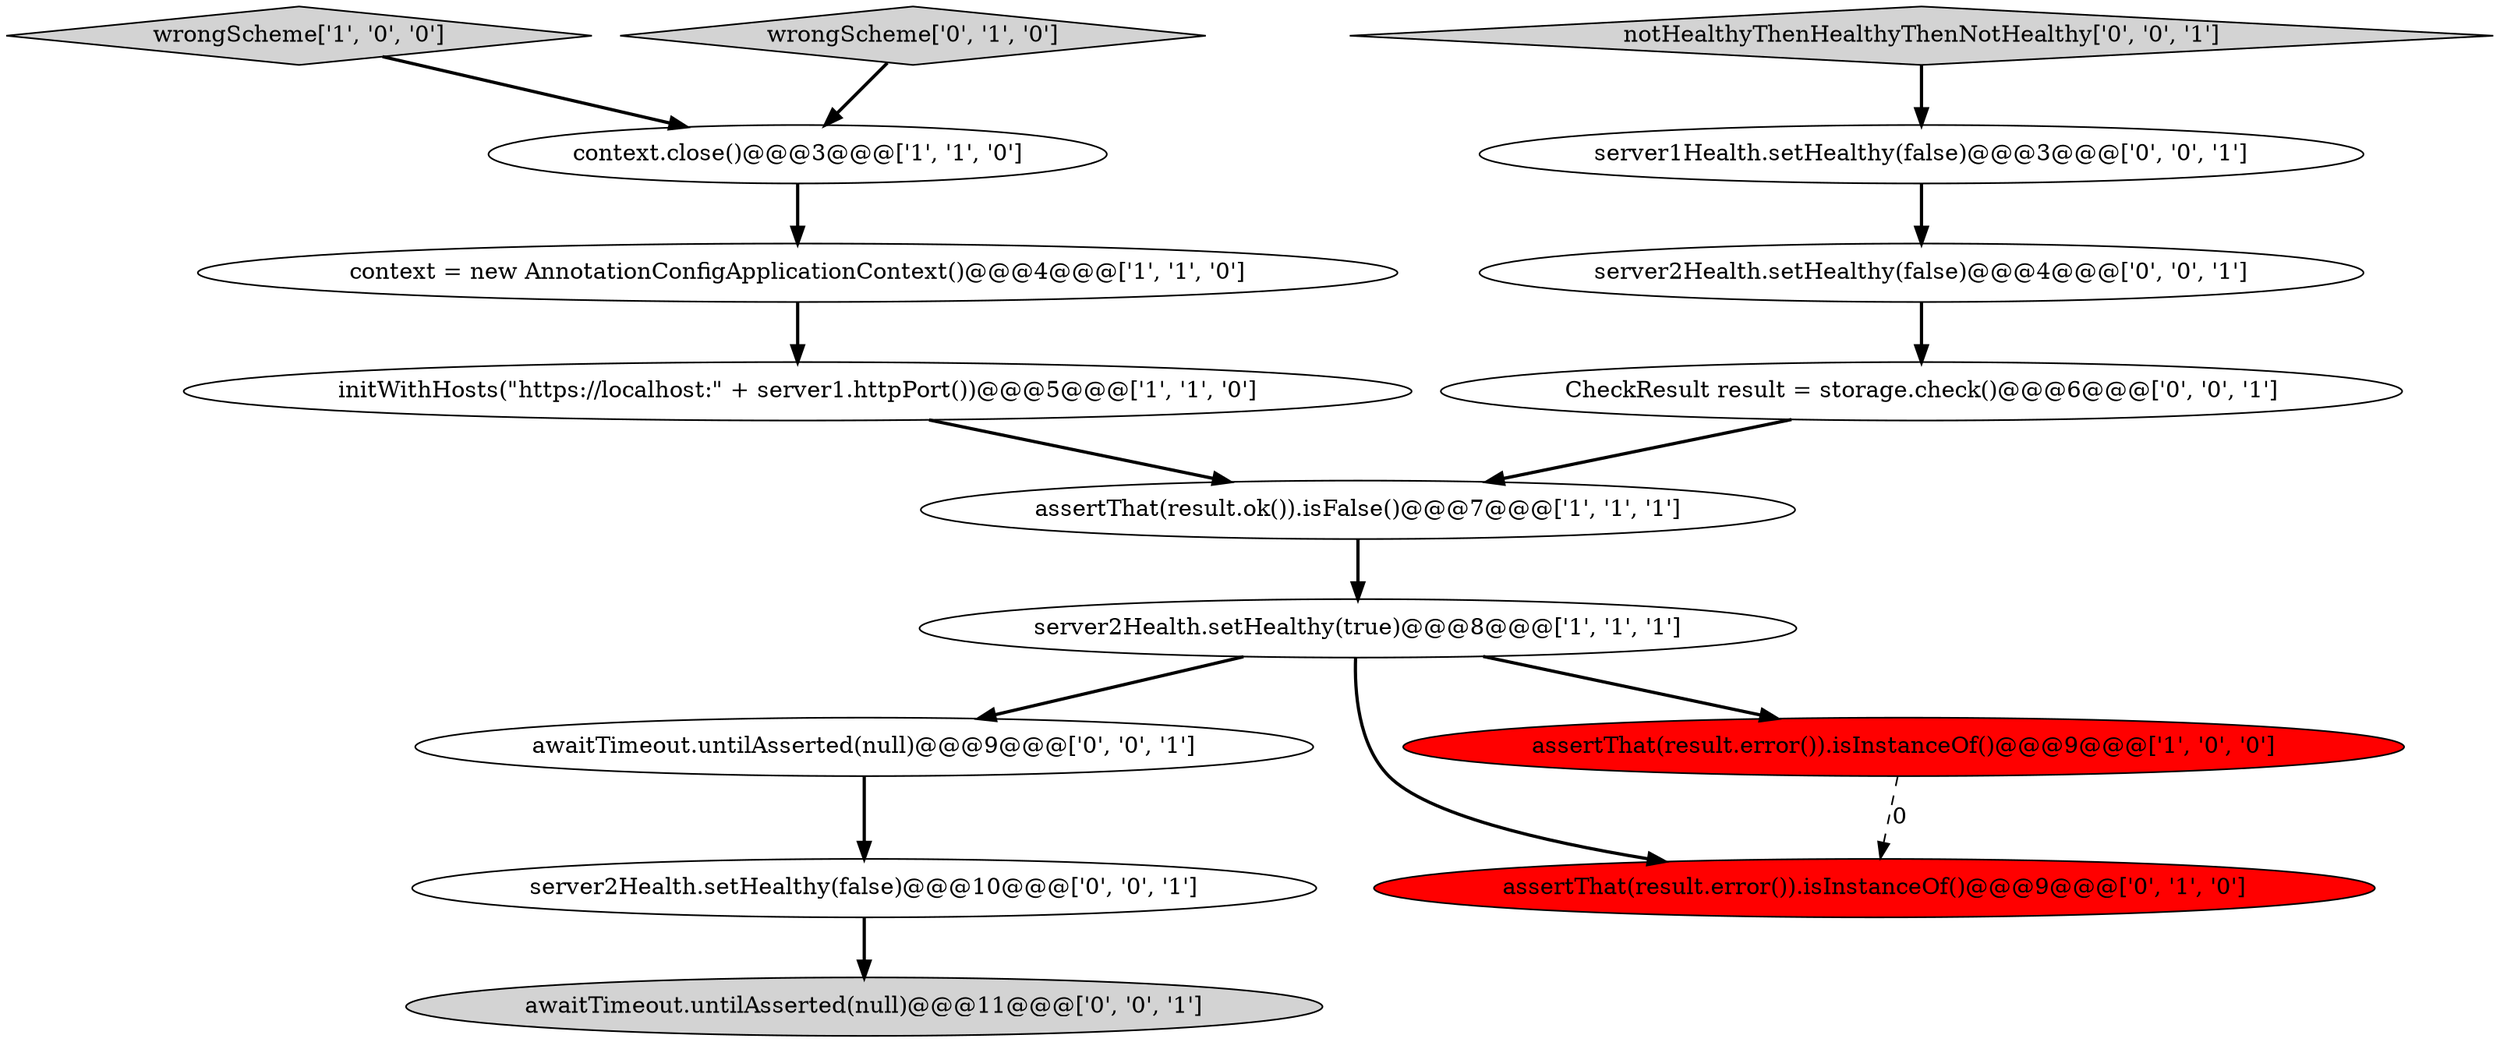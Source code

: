 digraph {
9 [style = filled, label = "awaitTimeout.untilAsserted(null)@@@9@@@['0', '0', '1']", fillcolor = white, shape = ellipse image = "AAA0AAABBB3BBB"];
0 [style = filled, label = "context = new AnnotationConfigApplicationContext()@@@4@@@['1', '1', '0']", fillcolor = white, shape = ellipse image = "AAA0AAABBB1BBB"];
4 [style = filled, label = "assertThat(result.ok()).isFalse()@@@7@@@['1', '1', '1']", fillcolor = white, shape = ellipse image = "AAA0AAABBB1BBB"];
5 [style = filled, label = "wrongScheme['1', '0', '0']", fillcolor = lightgray, shape = diamond image = "AAA0AAABBB1BBB"];
3 [style = filled, label = "initWithHosts(\"https://localhost:\" + server1.httpPort())@@@5@@@['1', '1', '0']", fillcolor = white, shape = ellipse image = "AAA0AAABBB1BBB"];
8 [style = filled, label = "wrongScheme['0', '1', '0']", fillcolor = lightgray, shape = diamond image = "AAA0AAABBB2BBB"];
15 [style = filled, label = "server1Health.setHealthy(false)@@@3@@@['0', '0', '1']", fillcolor = white, shape = ellipse image = "AAA0AAABBB3BBB"];
10 [style = filled, label = "CheckResult result = storage.check()@@@6@@@['0', '0', '1']", fillcolor = white, shape = ellipse image = "AAA0AAABBB3BBB"];
14 [style = filled, label = "notHealthyThenHealthyThenNotHealthy['0', '0', '1']", fillcolor = lightgray, shape = diamond image = "AAA0AAABBB3BBB"];
11 [style = filled, label = "server2Health.setHealthy(false)@@@4@@@['0', '0', '1']", fillcolor = white, shape = ellipse image = "AAA0AAABBB3BBB"];
6 [style = filled, label = "server2Health.setHealthy(true)@@@8@@@['1', '1', '1']", fillcolor = white, shape = ellipse image = "AAA0AAABBB1BBB"];
7 [style = filled, label = "assertThat(result.error()).isInstanceOf()@@@9@@@['0', '1', '0']", fillcolor = red, shape = ellipse image = "AAA1AAABBB2BBB"];
12 [style = filled, label = "awaitTimeout.untilAsserted(null)@@@11@@@['0', '0', '1']", fillcolor = lightgray, shape = ellipse image = "AAA0AAABBB3BBB"];
13 [style = filled, label = "server2Health.setHealthy(false)@@@10@@@['0', '0', '1']", fillcolor = white, shape = ellipse image = "AAA0AAABBB3BBB"];
2 [style = filled, label = "assertThat(result.error()).isInstanceOf()@@@9@@@['1', '0', '0']", fillcolor = red, shape = ellipse image = "AAA1AAABBB1BBB"];
1 [style = filled, label = "context.close()@@@3@@@['1', '1', '0']", fillcolor = white, shape = ellipse image = "AAA0AAABBB1BBB"];
0->3 [style = bold, label=""];
8->1 [style = bold, label=""];
5->1 [style = bold, label=""];
14->15 [style = bold, label=""];
13->12 [style = bold, label=""];
1->0 [style = bold, label=""];
15->11 [style = bold, label=""];
6->7 [style = bold, label=""];
6->9 [style = bold, label=""];
2->7 [style = dashed, label="0"];
4->6 [style = bold, label=""];
3->4 [style = bold, label=""];
11->10 [style = bold, label=""];
9->13 [style = bold, label=""];
6->2 [style = bold, label=""];
10->4 [style = bold, label=""];
}

